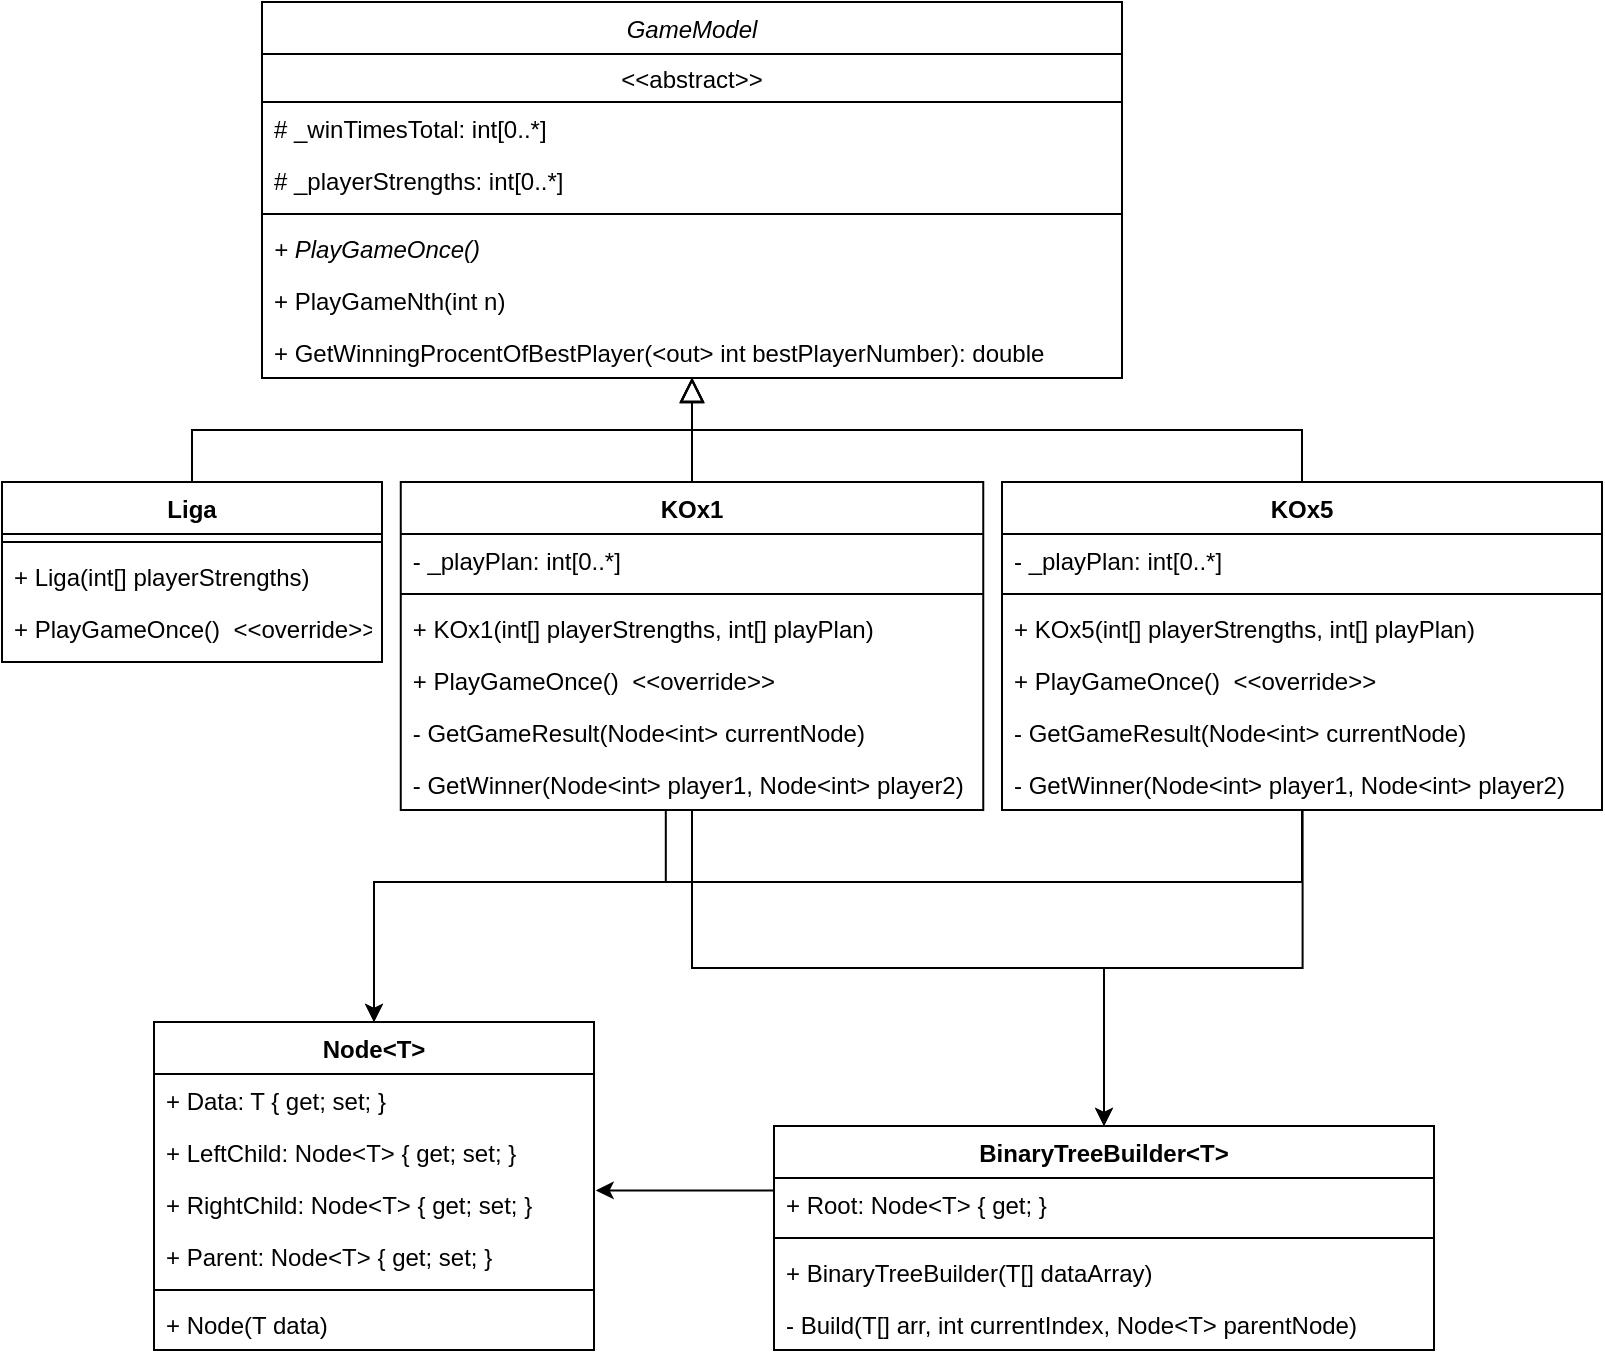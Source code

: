 <mxfile version="13.8.8" type="device"><diagram id="C5RBs43oDa-KdzZeNtuy" name="Page-1"><mxGraphModel dx="1038" dy="523" grid="1" gridSize="10" guides="1" tooltips="1" connect="1" arrows="1" fold="1" page="1" pageScale="1" pageWidth="827" pageHeight="1169" math="0" shadow="0"><root><mxCell id="WIyWlLk6GJQsqaUBKTNV-0"/><mxCell id="WIyWlLk6GJQsqaUBKTNV-1" parent="WIyWlLk6GJQsqaUBKTNV-0"/><mxCell id="zkfFHV4jXpPFQw0GAbJ--0" value="GameModel" style="swimlane;fontStyle=2;align=center;verticalAlign=top;childLayout=stackLayout;horizontal=1;startSize=26;horizontalStack=0;resizeParent=1;resizeLast=0;collapsible=1;marginBottom=0;rounded=0;shadow=0;strokeWidth=1;" parent="WIyWlLk6GJQsqaUBKTNV-1" vertex="1"><mxGeometry x="144" y="120" width="430" height="188" as="geometry"><mxRectangle x="230" y="140" width="160" height="26" as="alternateBounds"/></mxGeometry></mxCell><mxCell id="OZJeDLGy0dobEkaKjFw5-1" value="&lt;&lt;abstract&gt;&gt;" style="" vertex="1" parent="zkfFHV4jXpPFQw0GAbJ--0"><mxGeometry y="26" width="430" height="24" as="geometry"/></mxCell><mxCell id="zkfFHV4jXpPFQw0GAbJ--1" value="# _winTimesTotal: int[0..*]" style="text;align=left;verticalAlign=top;spacingLeft=4;spacingRight=4;overflow=hidden;rotatable=0;points=[[0,0.5],[1,0.5]];portConstraint=eastwest;" parent="zkfFHV4jXpPFQw0GAbJ--0" vertex="1"><mxGeometry y="50" width="430" height="26" as="geometry"/></mxCell><mxCell id="zkfFHV4jXpPFQw0GAbJ--2" value="# _playerStrengths: int[0..*]" style="text;align=left;verticalAlign=top;spacingLeft=4;spacingRight=4;overflow=hidden;rotatable=0;points=[[0,0.5],[1,0.5]];portConstraint=eastwest;rounded=0;shadow=0;" parent="zkfFHV4jXpPFQw0GAbJ--0" vertex="1"><mxGeometry y="76" width="430" height="26" as="geometry"/></mxCell><mxCell id="zkfFHV4jXpPFQw0GAbJ--4" value="" style="line;strokeWidth=1;align=left;verticalAlign=middle;spacingTop=-1;spacingLeft=3;spacingRight=3;rotatable=0;labelPosition=right;points=[];portConstraint=eastwest;" parent="zkfFHV4jXpPFQw0GAbJ--0" vertex="1"><mxGeometry y="102" width="430" height="8" as="geometry"/></mxCell><mxCell id="zkfFHV4jXpPFQw0GAbJ--5" value="+ PlayGameOnce()" style="text;align=left;verticalAlign=top;spacingLeft=4;spacingRight=4;overflow=hidden;rotatable=0;points=[[0,0.5],[1,0.5]];portConstraint=eastwest;fontStyle=2;" parent="zkfFHV4jXpPFQw0GAbJ--0" vertex="1"><mxGeometry y="110" width="430" height="26" as="geometry"/></mxCell><mxCell id="OZJeDLGy0dobEkaKjFw5-2" value="+ PlayGameNth(int n)" style="text;align=left;verticalAlign=top;spacingLeft=4;spacingRight=4;overflow=hidden;rotatable=0;points=[[0,0.5],[1,0.5]];portConstraint=eastwest;fontStyle=0;" vertex="1" parent="zkfFHV4jXpPFQw0GAbJ--0"><mxGeometry y="136" width="430" height="26" as="geometry"/></mxCell><mxCell id="OZJeDLGy0dobEkaKjFw5-3" value="+ GetWinningProcentOfBestPlayer(&lt;out&gt; int bestPlayerNumber): double" style="text;align=left;verticalAlign=top;spacingLeft=4;spacingRight=4;overflow=hidden;rotatable=0;points=[[0,0.5],[1,0.5]];portConstraint=eastwest;fontStyle=0;" vertex="1" parent="zkfFHV4jXpPFQw0GAbJ--0"><mxGeometry y="162" width="430" height="26" as="geometry"/></mxCell><mxCell id="zkfFHV4jXpPFQw0GAbJ--6" value="Liga" style="swimlane;fontStyle=1;align=center;verticalAlign=top;childLayout=stackLayout;horizontal=1;startSize=26;horizontalStack=0;resizeParent=1;resizeLast=0;collapsible=1;marginBottom=0;rounded=0;shadow=0;strokeWidth=1;" parent="WIyWlLk6GJQsqaUBKTNV-1" vertex="1"><mxGeometry x="14" y="360" width="190" height="90" as="geometry"><mxRectangle x="130" y="380" width="160" height="26" as="alternateBounds"/></mxGeometry></mxCell><mxCell id="zkfFHV4jXpPFQw0GAbJ--9" value="" style="line;strokeWidth=1;align=left;verticalAlign=middle;spacingTop=-1;spacingLeft=3;spacingRight=3;rotatable=0;labelPosition=right;points=[];portConstraint=eastwest;" parent="zkfFHV4jXpPFQw0GAbJ--6" vertex="1"><mxGeometry y="26" width="190" height="8" as="geometry"/></mxCell><mxCell id="OZJeDLGy0dobEkaKjFw5-13" value="+ Liga(int[] playerStrengths)" style="text;align=left;verticalAlign=top;spacingLeft=4;spacingRight=4;overflow=hidden;rotatable=0;points=[[0,0.5],[1,0.5]];portConstraint=eastwest;fontStyle=0;" vertex="1" parent="zkfFHV4jXpPFQw0GAbJ--6"><mxGeometry y="34" width="190" height="26" as="geometry"/></mxCell><mxCell id="OZJeDLGy0dobEkaKjFw5-15" value="+ PlayGameOnce()  &lt;&lt;override&gt;&gt;" style="text;align=left;verticalAlign=top;spacingLeft=4;spacingRight=4;overflow=hidden;rotatable=0;points=[[0,0.5],[1,0.5]];portConstraint=eastwest;fontStyle=0;" vertex="1" parent="zkfFHV4jXpPFQw0GAbJ--6"><mxGeometry y="60" width="190" height="26" as="geometry"/></mxCell><mxCell id="zkfFHV4jXpPFQw0GAbJ--12" value="" style="endArrow=block;endSize=10;endFill=0;shadow=0;strokeWidth=1;rounded=0;edgeStyle=elbowEdgeStyle;elbow=vertical;" parent="WIyWlLk6GJQsqaUBKTNV-1" source="zkfFHV4jXpPFQw0GAbJ--6" target="zkfFHV4jXpPFQw0GAbJ--0" edge="1"><mxGeometry width="160" relative="1" as="geometry"><mxPoint x="184" y="203" as="sourcePoint"/><mxPoint x="184" y="203" as="targetPoint"/></mxGeometry></mxCell><mxCell id="zkfFHV4jXpPFQw0GAbJ--13" value="KOx5" style="swimlane;fontStyle=1;align=center;verticalAlign=top;childLayout=stackLayout;horizontal=1;startSize=26;horizontalStack=0;resizeParent=1;resizeLast=0;collapsible=1;marginBottom=0;rounded=0;shadow=0;strokeWidth=1;" parent="WIyWlLk6GJQsqaUBKTNV-1" vertex="1"><mxGeometry x="514" y="360" width="300" height="164" as="geometry"><mxRectangle x="340" y="380" width="170" height="26" as="alternateBounds"/></mxGeometry></mxCell><mxCell id="OZJeDLGy0dobEkaKjFw5-20" value="- _playPlan: int[0..*]" style="text;align=left;verticalAlign=top;spacingLeft=4;spacingRight=4;overflow=hidden;rotatable=0;points=[[0,0.5],[1,0.5]];portConstraint=eastwest;" vertex="1" parent="zkfFHV4jXpPFQw0GAbJ--13"><mxGeometry y="26" width="300" height="26" as="geometry"/></mxCell><mxCell id="zkfFHV4jXpPFQw0GAbJ--15" value="" style="line;strokeWidth=1;align=left;verticalAlign=middle;spacingTop=-1;spacingLeft=3;spacingRight=3;rotatable=0;labelPosition=right;points=[];portConstraint=eastwest;" parent="zkfFHV4jXpPFQw0GAbJ--13" vertex="1"><mxGeometry y="52" width="300" height="8" as="geometry"/></mxCell><mxCell id="OZJeDLGy0dobEkaKjFw5-21" value="+ KOx5(int[] playerStrengths, int[] playPlan)" style="text;align=left;verticalAlign=top;spacingLeft=4;spacingRight=4;overflow=hidden;rotatable=0;points=[[0,0.5],[1,0.5]];portConstraint=eastwest;fontStyle=0;" vertex="1" parent="zkfFHV4jXpPFQw0GAbJ--13"><mxGeometry y="60" width="300" height="26" as="geometry"/></mxCell><mxCell id="OZJeDLGy0dobEkaKjFw5-22" value="+ PlayGameOnce()  &lt;&lt;override&gt;&gt;" style="text;align=left;verticalAlign=top;spacingLeft=4;spacingRight=4;overflow=hidden;rotatable=0;points=[[0,0.5],[1,0.5]];portConstraint=eastwest;fontStyle=0;" vertex="1" parent="zkfFHV4jXpPFQw0GAbJ--13"><mxGeometry y="86" width="300" height="26" as="geometry"/></mxCell><mxCell id="OZJeDLGy0dobEkaKjFw5-23" value="- GetGameResult(Node&lt;int&gt; currentNode)" style="text;align=left;verticalAlign=top;spacingLeft=4;spacingRight=4;overflow=hidden;rotatable=0;points=[[0,0.5],[1,0.5]];portConstraint=eastwest;fontStyle=0;" vertex="1" parent="zkfFHV4jXpPFQw0GAbJ--13"><mxGeometry y="112" width="300" height="26" as="geometry"/></mxCell><mxCell id="OZJeDLGy0dobEkaKjFw5-24" value="- GetWinner(Node&lt;int&gt; player1, Node&lt;int&gt; player2)" style="text;align=left;verticalAlign=top;spacingLeft=4;spacingRight=4;overflow=hidden;rotatable=0;points=[[0,0.5],[1,0.5]];portConstraint=eastwest;fontStyle=0;" vertex="1" parent="zkfFHV4jXpPFQw0GAbJ--13"><mxGeometry y="138" width="300" height="26" as="geometry"/></mxCell><mxCell id="zkfFHV4jXpPFQw0GAbJ--16" value="" style="endArrow=block;endSize=10;endFill=0;shadow=0;strokeWidth=1;rounded=0;edgeStyle=elbowEdgeStyle;elbow=vertical;" parent="WIyWlLk6GJQsqaUBKTNV-1" source="zkfFHV4jXpPFQw0GAbJ--13" target="zkfFHV4jXpPFQw0GAbJ--0" edge="1"><mxGeometry width="160" relative="1" as="geometry"><mxPoint x="194" y="373" as="sourcePoint"/><mxPoint x="294" y="271" as="targetPoint"/></mxGeometry></mxCell><mxCell id="OZJeDLGy0dobEkaKjFw5-12" value="" style="edgeStyle=elbowEdgeStyle;rounded=0;orthogonalLoop=1;jettySize=auto;exitX=0.5;exitY=0;exitDx=0;exitDy=0;endArrow=block;endFill=0;elbow=vertical;endSize=10;entryX=0.5;entryY=0.984;entryDx=0;entryDy=0;entryPerimeter=0;" edge="1" parent="WIyWlLk6GJQsqaUBKTNV-1" source="OZJeDLGy0dobEkaKjFw5-4" target="OZJeDLGy0dobEkaKjFw5-3"><mxGeometry relative="1" as="geometry"><mxPoint x="419" y="310" as="targetPoint"/></mxGeometry></mxCell><mxCell id="OZJeDLGy0dobEkaKjFw5-4" value="KOx1" style="swimlane;fontStyle=1;align=center;verticalAlign=top;childLayout=stackLayout;horizontal=1;startSize=26;horizontalStack=0;resizeParent=1;resizeLast=0;collapsible=1;marginBottom=0;rounded=0;shadow=0;strokeWidth=1;" vertex="1" parent="WIyWlLk6GJQsqaUBKTNV-1"><mxGeometry x="213.38" y="360" width="291.25" height="164" as="geometry"><mxRectangle x="340" y="380" width="170" height="26" as="alternateBounds"/></mxGeometry></mxCell><mxCell id="OZJeDLGy0dobEkaKjFw5-5" value="- _playPlan: int[0..*]" style="text;align=left;verticalAlign=top;spacingLeft=4;spacingRight=4;overflow=hidden;rotatable=0;points=[[0,0.5],[1,0.5]];portConstraint=eastwest;" vertex="1" parent="OZJeDLGy0dobEkaKjFw5-4"><mxGeometry y="26" width="291.25" height="26" as="geometry"/></mxCell><mxCell id="OZJeDLGy0dobEkaKjFw5-6" value="" style="line;strokeWidth=1;align=left;verticalAlign=middle;spacingTop=-1;spacingLeft=3;spacingRight=3;rotatable=0;labelPosition=right;points=[];portConstraint=eastwest;" vertex="1" parent="OZJeDLGy0dobEkaKjFw5-4"><mxGeometry y="52" width="291.25" height="8" as="geometry"/></mxCell><mxCell id="OZJeDLGy0dobEkaKjFw5-16" value="+ KOx1(int[] playerStrengths, int[] playPlan)" style="text;align=left;verticalAlign=top;spacingLeft=4;spacingRight=4;overflow=hidden;rotatable=0;points=[[0,0.5],[1,0.5]];portConstraint=eastwest;fontStyle=0;" vertex="1" parent="OZJeDLGy0dobEkaKjFw5-4"><mxGeometry y="60" width="291.25" height="26" as="geometry"/></mxCell><mxCell id="OZJeDLGy0dobEkaKjFw5-17" value="+ PlayGameOnce()  &lt;&lt;override&gt;&gt;" style="text;align=left;verticalAlign=top;spacingLeft=4;spacingRight=4;overflow=hidden;rotatable=0;points=[[0,0.5],[1,0.5]];portConstraint=eastwest;fontStyle=0;" vertex="1" parent="OZJeDLGy0dobEkaKjFw5-4"><mxGeometry y="86" width="291.25" height="26" as="geometry"/></mxCell><mxCell id="OZJeDLGy0dobEkaKjFw5-18" value="- GetGameResult(Node&lt;int&gt; currentNode)" style="text;align=left;verticalAlign=top;spacingLeft=4;spacingRight=4;overflow=hidden;rotatable=0;points=[[0,0.5],[1,0.5]];portConstraint=eastwest;fontStyle=0;" vertex="1" parent="OZJeDLGy0dobEkaKjFw5-4"><mxGeometry y="112" width="291.25" height="26" as="geometry"/></mxCell><mxCell id="OZJeDLGy0dobEkaKjFw5-19" value="- GetWinner(Node&lt;int&gt; player1, Node&lt;int&gt; player2)" style="text;align=left;verticalAlign=top;spacingLeft=4;spacingRight=4;overflow=hidden;rotatable=0;points=[[0,0.5],[1,0.5]];portConstraint=eastwest;fontStyle=0;" vertex="1" parent="OZJeDLGy0dobEkaKjFw5-4"><mxGeometry y="138" width="291.25" height="26" as="geometry"/></mxCell><mxCell id="OZJeDLGy0dobEkaKjFw5-25" value="Node&lt;T&gt;" style="swimlane;fontStyle=1;align=center;verticalAlign=top;childLayout=stackLayout;horizontal=1;startSize=26;horizontalStack=0;resizeParent=1;resizeParentMax=0;resizeLast=0;collapsible=1;marginBottom=0;" vertex="1" parent="WIyWlLk6GJQsqaUBKTNV-1"><mxGeometry x="90" y="630" width="220" height="164" as="geometry"/></mxCell><mxCell id="OZJeDLGy0dobEkaKjFw5-26" value="+ Data: T { get; set; }" style="text;strokeColor=none;fillColor=none;align=left;verticalAlign=top;spacingLeft=4;spacingRight=4;overflow=hidden;rotatable=0;points=[[0,0.5],[1,0.5]];portConstraint=eastwest;" vertex="1" parent="OZJeDLGy0dobEkaKjFw5-25"><mxGeometry y="26" width="220" height="26" as="geometry"/></mxCell><mxCell id="OZJeDLGy0dobEkaKjFw5-29" value="+ LeftChild: Node&lt;T&gt; { get; set; }" style="text;strokeColor=none;fillColor=none;align=left;verticalAlign=top;spacingLeft=4;spacingRight=4;overflow=hidden;rotatable=0;points=[[0,0.5],[1,0.5]];portConstraint=eastwest;" vertex="1" parent="OZJeDLGy0dobEkaKjFw5-25"><mxGeometry y="52" width="220" height="26" as="geometry"/></mxCell><mxCell id="OZJeDLGy0dobEkaKjFw5-30" value="+ RightChild: Node&lt;T&gt; { get; set; }" style="text;strokeColor=none;fillColor=none;align=left;verticalAlign=top;spacingLeft=4;spacingRight=4;overflow=hidden;rotatable=0;points=[[0,0.5],[1,0.5]];portConstraint=eastwest;" vertex="1" parent="OZJeDLGy0dobEkaKjFw5-25"><mxGeometry y="78" width="220" height="26" as="geometry"/></mxCell><mxCell id="OZJeDLGy0dobEkaKjFw5-31" value="+ Parent: Node&lt;T&gt; { get; set; }" style="text;strokeColor=none;fillColor=none;align=left;verticalAlign=top;spacingLeft=4;spacingRight=4;overflow=hidden;rotatable=0;points=[[0,0.5],[1,0.5]];portConstraint=eastwest;" vertex="1" parent="OZJeDLGy0dobEkaKjFw5-25"><mxGeometry y="104" width="220" height="26" as="geometry"/></mxCell><mxCell id="OZJeDLGy0dobEkaKjFw5-27" value="" style="line;strokeWidth=1;fillColor=none;align=left;verticalAlign=middle;spacingTop=-1;spacingLeft=3;spacingRight=3;rotatable=0;labelPosition=right;points=[];portConstraint=eastwest;" vertex="1" parent="OZJeDLGy0dobEkaKjFw5-25"><mxGeometry y="130" width="220" height="8" as="geometry"/></mxCell><mxCell id="OZJeDLGy0dobEkaKjFw5-28" value="+ Node(T data)" style="text;strokeColor=none;fillColor=none;align=left;verticalAlign=top;spacingLeft=4;spacingRight=4;overflow=hidden;rotatable=0;points=[[0,0.5],[1,0.5]];portConstraint=eastwest;" vertex="1" parent="OZJeDLGy0dobEkaKjFw5-25"><mxGeometry y="138" width="220" height="26" as="geometry"/></mxCell><mxCell id="OZJeDLGy0dobEkaKjFw5-32" value="BinaryTreeBuilder&lt;T&gt;" style="swimlane;fontStyle=1;align=center;verticalAlign=top;childLayout=stackLayout;horizontal=1;startSize=26;horizontalStack=0;resizeParent=1;resizeParentMax=0;resizeLast=0;collapsible=1;marginBottom=0;" vertex="1" parent="WIyWlLk6GJQsqaUBKTNV-1"><mxGeometry x="400" y="682" width="330" height="112" as="geometry"/></mxCell><mxCell id="OZJeDLGy0dobEkaKjFw5-33" value="+ Root: Node&lt;T&gt; { get; }" style="text;strokeColor=none;fillColor=none;align=left;verticalAlign=top;spacingLeft=4;spacingRight=4;overflow=hidden;rotatable=0;points=[[0,0.5],[1,0.5]];portConstraint=eastwest;" vertex="1" parent="OZJeDLGy0dobEkaKjFw5-32"><mxGeometry y="26" width="330" height="26" as="geometry"/></mxCell><mxCell id="OZJeDLGy0dobEkaKjFw5-34" value="" style="line;strokeWidth=1;fillColor=none;align=left;verticalAlign=middle;spacingTop=-1;spacingLeft=3;spacingRight=3;rotatable=0;labelPosition=right;points=[];portConstraint=eastwest;" vertex="1" parent="OZJeDLGy0dobEkaKjFw5-32"><mxGeometry y="52" width="330" height="8" as="geometry"/></mxCell><mxCell id="OZJeDLGy0dobEkaKjFw5-35" value="+ BinaryTreeBuilder(T[] dataArray)" style="text;strokeColor=none;fillColor=none;align=left;verticalAlign=top;spacingLeft=4;spacingRight=4;overflow=hidden;rotatable=0;points=[[0,0.5],[1,0.5]];portConstraint=eastwest;" vertex="1" parent="OZJeDLGy0dobEkaKjFw5-32"><mxGeometry y="60" width="330" height="26" as="geometry"/></mxCell><mxCell id="OZJeDLGy0dobEkaKjFw5-36" value="- Build(T[] arr, int currentIndex, Node&lt;T&gt; parentNode)" style="text;strokeColor=none;fillColor=none;align=left;verticalAlign=top;spacingLeft=4;spacingRight=4;overflow=hidden;rotatable=0;points=[[0,0.5],[1,0.5]];portConstraint=eastwest;" vertex="1" parent="OZJeDLGy0dobEkaKjFw5-32"><mxGeometry y="86" width="330" height="26" as="geometry"/></mxCell><mxCell id="OZJeDLGy0dobEkaKjFw5-44" value="" style="endArrow=classic;strokeColor=#000000;entryX=0.5;entryY=0;entryDx=0;entryDy=0;edgeStyle=elbowEdgeStyle;elbow=vertical;rounded=0;exitX=0.455;exitY=0.998;exitDx=0;exitDy=0;exitPerimeter=0;" edge="1" parent="WIyWlLk6GJQsqaUBKTNV-1" source="OZJeDLGy0dobEkaKjFw5-19" target="OZJeDLGy0dobEkaKjFw5-25"><mxGeometry width="50" height="50" relative="1" as="geometry"><mxPoint x="340" y="530" as="sourcePoint"/><mxPoint x="420" y="600" as="targetPoint"/><Array as="points"><mxPoint x="280" y="560"/></Array></mxGeometry></mxCell><mxCell id="OZJeDLGy0dobEkaKjFw5-45" value="" style="endArrow=classic;strokeColor=#000000;entryX=0.5;entryY=0;entryDx=0;entryDy=0;edgeStyle=elbowEdgeStyle;elbow=vertical;rounded=0;" edge="1" parent="WIyWlLk6GJQsqaUBKTNV-1" target="OZJeDLGy0dobEkaKjFw5-25"><mxGeometry width="50" height="50" relative="1" as="geometry"><mxPoint x="664" y="524" as="sourcePoint"/><mxPoint x="210" y="640" as="targetPoint"/><Array as="points"><mxPoint x="410" y="560"/></Array></mxGeometry></mxCell><mxCell id="OZJeDLGy0dobEkaKjFw5-46" value="" style="endArrow=classic;strokeColor=#000000;entryX=0.5;entryY=0;entryDx=0;entryDy=0;exitX=0.501;exitY=0.998;exitDx=0;exitDy=0;edgeStyle=elbowEdgeStyle;elbow=vertical;rounded=0;exitPerimeter=0;" edge="1" parent="WIyWlLk6GJQsqaUBKTNV-1" source="OZJeDLGy0dobEkaKjFw5-24" target="OZJeDLGy0dobEkaKjFw5-32"><mxGeometry width="50" height="50" relative="1" as="geometry"><mxPoint x="674" y="534.0" as="sourcePoint"/><mxPoint x="210" y="640" as="targetPoint"/></mxGeometry></mxCell><mxCell id="OZJeDLGy0dobEkaKjFw5-47" value="" style="endArrow=classic;strokeColor=#000000;edgeStyle=elbowEdgeStyle;elbow=vertical;rounded=0;exitX=0.5;exitY=1.006;exitDx=0;exitDy=0;exitPerimeter=0;entryX=0.5;entryY=0;entryDx=0;entryDy=0;" edge="1" parent="WIyWlLk6GJQsqaUBKTNV-1" source="OZJeDLGy0dobEkaKjFw5-19" target="OZJeDLGy0dobEkaKjFw5-32"><mxGeometry width="50" height="50" relative="1" as="geometry"><mxPoint x="360" y="530" as="sourcePoint"/><mxPoint x="565" y="630" as="targetPoint"/></mxGeometry></mxCell><mxCell id="OZJeDLGy0dobEkaKjFw5-49" value="" style="endArrow=classic;strokeColor=#000000;entryX=1.004;entryY=0.238;entryDx=0;entryDy=0;entryPerimeter=0;exitX=0;exitY=0.238;exitDx=0;exitDy=0;exitPerimeter=0;" edge="1" parent="WIyWlLk6GJQsqaUBKTNV-1" source="OZJeDLGy0dobEkaKjFw5-33" target="OZJeDLGy0dobEkaKjFw5-30"><mxGeometry width="50" height="50" relative="1" as="geometry"><mxPoint x="390" y="714" as="sourcePoint"/><mxPoint x="330" y="550" as="targetPoint"/></mxGeometry></mxCell></root></mxGraphModel></diagram></mxfile>